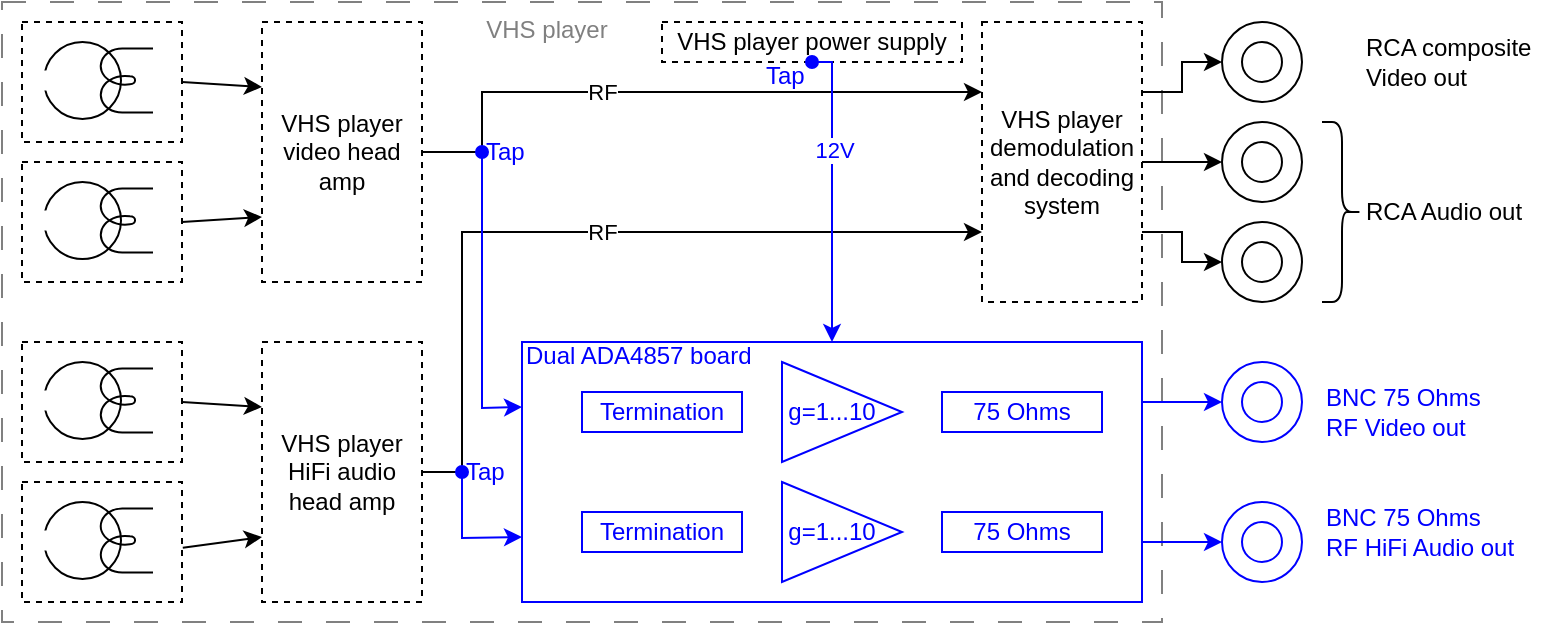 <mxfile version="22.1.2" type="device">
  <diagram name="Page-1" id="p3KQRdxBeXP7UBV915tr">
    <mxGraphModel dx="819" dy="483" grid="1" gridSize="10" guides="1" tooltips="1" connect="1" arrows="1" fold="1" page="1" pageScale="1" pageWidth="3300" pageHeight="2339" math="0" shadow="0">
      <root>
        <mxCell id="0" />
        <mxCell id="SuYl14U67chbm-75RH6X-70" value="player box" style="locked=1;" parent="0" />
        <mxCell id="SuYl14U67chbm-75RH6X-71" value="VHS player" style="rounded=0;whiteSpace=wrap;html=1;fillColor=none;dashed=1;dashPattern=12 12;align=center;verticalAlign=top;spacing=2;spacingTop=0;spacingLeft=-35;fontColor=#808080;strokeColor=#808080;" vertex="1" parent="SuYl14U67chbm-75RH6X-70">
          <mxGeometry x="470" y="310" width="580" height="310" as="geometry" />
        </mxCell>
        <mxCell id="1" style="" parent="0" />
        <mxCell id="SuYl14U67chbm-75RH6X-34" value="Dual ADA4857 board" style="rounded=0;whiteSpace=wrap;html=1;strokeColor=#0000FF;align=left;verticalAlign=top;spacingTop=-7;fontColor=#0000FF;" vertex="1" parent="1">
          <mxGeometry x="730" y="480" width="310" height="130" as="geometry" />
        </mxCell>
        <mxCell id="SuYl14U67chbm-75RH6X-6" value="" style="group" vertex="1" connectable="0" parent="1">
          <mxGeometry x="480" y="320" width="80" height="60" as="geometry" />
        </mxCell>
        <mxCell id="SuYl14U67chbm-75RH6X-2" value="" style="ellipse;whiteSpace=wrap;html=1;aspect=fixed;container=0;" vertex="1" parent="SuYl14U67chbm-75RH6X-6">
          <mxGeometry x="11" y="10" width="38.5" height="38.5" as="geometry" />
        </mxCell>
        <mxCell id="SuYl14U67chbm-75RH6X-3" value="" style="pointerEvents=1;verticalLabelPosition=bottom;shadow=0;dashed=0;align=center;html=1;verticalAlign=top;shape=mxgraph.electrical.inductors.half_inductor;rotation=-90;container=0;" vertex="1" parent="SuYl14U67chbm-75RH6X-6">
          <mxGeometry x="34.5" y="14.25" width="32" height="30" as="geometry" />
        </mxCell>
        <mxCell id="SuYl14U67chbm-75RH6X-4" value="" style="rounded=0;whiteSpace=wrap;html=1;strokeColor=none;container=0;" vertex="1" parent="SuYl14U67chbm-75RH6X-6">
          <mxGeometry x="1" y="24.25" width="30" height="10" as="geometry" />
        </mxCell>
        <mxCell id="SuYl14U67chbm-75RH6X-5" value="" style="rounded=0;whiteSpace=wrap;html=1;fillColor=none;align=left;verticalAlign=top;dashed=1;spacing=2;spacingTop=-6;" vertex="1" parent="SuYl14U67chbm-75RH6X-6">
          <mxGeometry width="80" height="60" as="geometry" />
        </mxCell>
        <mxCell id="SuYl14U67chbm-75RH6X-7" value="" style="group" vertex="1" connectable="0" parent="1">
          <mxGeometry x="480" y="390" width="80" height="60" as="geometry" />
        </mxCell>
        <mxCell id="SuYl14U67chbm-75RH6X-8" value="" style="ellipse;whiteSpace=wrap;html=1;aspect=fixed;container=0;" vertex="1" parent="SuYl14U67chbm-75RH6X-7">
          <mxGeometry x="11" y="10" width="38.5" height="38.5" as="geometry" />
        </mxCell>
        <mxCell id="SuYl14U67chbm-75RH6X-9" value="" style="pointerEvents=1;verticalLabelPosition=bottom;shadow=0;dashed=0;align=center;html=1;verticalAlign=top;shape=mxgraph.electrical.inductors.half_inductor;rotation=-90;container=0;" vertex="1" parent="SuYl14U67chbm-75RH6X-7">
          <mxGeometry x="34.5" y="14.25" width="32" height="30" as="geometry" />
        </mxCell>
        <mxCell id="SuYl14U67chbm-75RH6X-10" value="" style="rounded=0;whiteSpace=wrap;html=1;strokeColor=none;container=0;" vertex="1" parent="SuYl14U67chbm-75RH6X-7">
          <mxGeometry x="1" y="24.25" width="30" height="10" as="geometry" />
        </mxCell>
        <mxCell id="SuYl14U67chbm-75RH6X-11" value="" style="rounded=0;whiteSpace=wrap;html=1;fillColor=none;align=left;verticalAlign=top;dashed=1;spacing=2;spacingTop=-6;" vertex="1" parent="SuYl14U67chbm-75RH6X-7">
          <mxGeometry width="80" height="60" as="geometry" />
        </mxCell>
        <mxCell id="SuYl14U67chbm-75RH6X-12" value="" style="group" vertex="1" connectable="0" parent="1">
          <mxGeometry x="480" y="480" width="80" height="60" as="geometry" />
        </mxCell>
        <mxCell id="SuYl14U67chbm-75RH6X-13" value="" style="ellipse;whiteSpace=wrap;html=1;aspect=fixed;container=0;" vertex="1" parent="SuYl14U67chbm-75RH6X-12">
          <mxGeometry x="11" y="10" width="38.5" height="38.5" as="geometry" />
        </mxCell>
        <mxCell id="SuYl14U67chbm-75RH6X-14" value="" style="pointerEvents=1;verticalLabelPosition=bottom;shadow=0;dashed=0;align=center;html=1;verticalAlign=top;shape=mxgraph.electrical.inductors.half_inductor;rotation=-90;container=0;" vertex="1" parent="SuYl14U67chbm-75RH6X-12">
          <mxGeometry x="34.5" y="14.25" width="32" height="30" as="geometry" />
        </mxCell>
        <mxCell id="SuYl14U67chbm-75RH6X-15" value="" style="rounded=0;whiteSpace=wrap;html=1;strokeColor=none;container=0;" vertex="1" parent="SuYl14U67chbm-75RH6X-12">
          <mxGeometry x="1" y="24.25" width="30" height="10" as="geometry" />
        </mxCell>
        <mxCell id="SuYl14U67chbm-75RH6X-16" value="" style="rounded=0;whiteSpace=wrap;html=1;fillColor=none;align=left;verticalAlign=top;dashed=1;spacing=2;spacingTop=-6;" vertex="1" parent="SuYl14U67chbm-75RH6X-12">
          <mxGeometry width="80" height="60" as="geometry" />
        </mxCell>
        <mxCell id="SuYl14U67chbm-75RH6X-17" value="" style="group" vertex="1" connectable="0" parent="1">
          <mxGeometry x="480" y="550" width="80" height="60" as="geometry" />
        </mxCell>
        <mxCell id="SuYl14U67chbm-75RH6X-18" value="" style="ellipse;whiteSpace=wrap;html=1;aspect=fixed;container=0;" vertex="1" parent="SuYl14U67chbm-75RH6X-17">
          <mxGeometry x="11" y="10" width="38.5" height="38.5" as="geometry" />
        </mxCell>
        <mxCell id="SuYl14U67chbm-75RH6X-19" value="" style="pointerEvents=1;verticalLabelPosition=bottom;shadow=0;dashed=0;align=center;html=1;verticalAlign=top;shape=mxgraph.electrical.inductors.half_inductor;rotation=-90;container=0;" vertex="1" parent="SuYl14U67chbm-75RH6X-17">
          <mxGeometry x="34.5" y="14.25" width="32" height="30" as="geometry" />
        </mxCell>
        <mxCell id="SuYl14U67chbm-75RH6X-20" value="" style="rounded=0;whiteSpace=wrap;html=1;strokeColor=none;container=0;" vertex="1" parent="SuYl14U67chbm-75RH6X-17">
          <mxGeometry x="1" y="24.25" width="30" height="10" as="geometry" />
        </mxCell>
        <mxCell id="SuYl14U67chbm-75RH6X-21" value="" style="rounded=0;whiteSpace=wrap;html=1;fillColor=none;align=left;verticalAlign=top;dashed=1;spacing=2;spacingTop=-6;" vertex="1" parent="SuYl14U67chbm-75RH6X-17">
          <mxGeometry width="80" height="60" as="geometry" />
        </mxCell>
        <mxCell id="SuYl14U67chbm-75RH6X-22" value="VHS player&lt;br&gt;video head amp" style="rounded=0;whiteSpace=wrap;html=1;dashed=1;" vertex="1" parent="1">
          <mxGeometry x="600" y="320" width="80" height="130" as="geometry" />
        </mxCell>
        <mxCell id="SuYl14U67chbm-75RH6X-23" value="VHS player&lt;br&gt;HiFi audio head amp" style="rounded=0;whiteSpace=wrap;html=1;dashed=1;" vertex="1" parent="1">
          <mxGeometry x="600" y="480" width="80" height="130" as="geometry" />
        </mxCell>
        <mxCell id="SuYl14U67chbm-75RH6X-24" value="VHS player&lt;br&gt;demodulation and decoding system" style="rounded=0;whiteSpace=wrap;html=1;dashed=1;" vertex="1" parent="1">
          <mxGeometry x="960" y="320" width="80" height="140" as="geometry" />
        </mxCell>
        <mxCell id="SuYl14U67chbm-75RH6X-25" value="VHS player power supply" style="rounded=0;whiteSpace=wrap;html=1;dashed=1;" vertex="1" parent="1">
          <mxGeometry x="800" y="320" width="150" height="20" as="geometry" />
        </mxCell>
        <mxCell id="SuYl14U67chbm-75RH6X-28" value="" style="endArrow=classic;html=1;rounded=0;exitX=1;exitY=0.5;exitDx=0;exitDy=0;entryX=0;entryY=0.25;entryDx=0;entryDy=0;" edge="1" parent="1" source="SuYl14U67chbm-75RH6X-5" target="SuYl14U67chbm-75RH6X-22">
          <mxGeometry width="50" height="50" relative="1" as="geometry">
            <mxPoint x="640" y="500" as="sourcePoint" />
            <mxPoint x="690" y="450" as="targetPoint" />
          </mxGeometry>
        </mxCell>
        <mxCell id="SuYl14U67chbm-75RH6X-29" value="" style="endArrow=classic;html=1;rounded=0;exitX=1;exitY=0.5;exitDx=0;exitDy=0;entryX=0;entryY=0.75;entryDx=0;entryDy=0;" edge="1" parent="1" source="SuYl14U67chbm-75RH6X-11" target="SuYl14U67chbm-75RH6X-22">
          <mxGeometry width="50" height="50" relative="1" as="geometry">
            <mxPoint x="640" y="500" as="sourcePoint" />
            <mxPoint x="690" y="450" as="targetPoint" />
          </mxGeometry>
        </mxCell>
        <mxCell id="SuYl14U67chbm-75RH6X-30" value="" style="endArrow=classic;html=1;rounded=0;exitX=1;exitY=0.5;exitDx=0;exitDy=0;entryX=0;entryY=0.25;entryDx=0;entryDy=0;" edge="1" parent="1" source="SuYl14U67chbm-75RH6X-16" target="SuYl14U67chbm-75RH6X-23">
          <mxGeometry width="50" height="50" relative="1" as="geometry">
            <mxPoint x="640" y="500" as="sourcePoint" />
            <mxPoint x="690" y="450" as="targetPoint" />
          </mxGeometry>
        </mxCell>
        <mxCell id="SuYl14U67chbm-75RH6X-31" value="" style="endArrow=classic;html=1;rounded=0;exitX=1.005;exitY=0.547;exitDx=0;exitDy=0;exitPerimeter=0;entryX=0;entryY=0.75;entryDx=0;entryDy=0;" edge="1" parent="1" source="SuYl14U67chbm-75RH6X-21" target="SuYl14U67chbm-75RH6X-23">
          <mxGeometry width="50" height="50" relative="1" as="geometry">
            <mxPoint x="640" y="500" as="sourcePoint" />
            <mxPoint x="690" y="450" as="targetPoint" />
          </mxGeometry>
        </mxCell>
        <mxCell id="SuYl14U67chbm-75RH6X-32" value="RF" style="endArrow=classic;html=1;rounded=0;exitX=1;exitY=0.5;exitDx=0;exitDy=0;entryX=0;entryY=0.25;entryDx=0;entryDy=0;" edge="1" parent="1" source="SuYl14U67chbm-75RH6X-22" target="SuYl14U67chbm-75RH6X-24">
          <mxGeometry x="-0.226" width="50" height="50" relative="1" as="geometry">
            <mxPoint x="740" y="480" as="sourcePoint" />
            <mxPoint x="790" y="430" as="targetPoint" />
            <Array as="points">
              <mxPoint x="710" y="385" />
              <mxPoint x="710" y="355" />
            </Array>
            <mxPoint as="offset" />
          </mxGeometry>
        </mxCell>
        <mxCell id="SuYl14U67chbm-75RH6X-33" value="RF" style="endArrow=classic;html=1;rounded=0;exitX=1;exitY=0.5;exitDx=0;exitDy=0;entryX=0;entryY=0.75;entryDx=0;entryDy=0;" edge="1" parent="1" source="SuYl14U67chbm-75RH6X-23" target="SuYl14U67chbm-75RH6X-24">
          <mxGeometry x="0.05" width="50" height="50" relative="1" as="geometry">
            <mxPoint x="740" y="480" as="sourcePoint" />
            <mxPoint x="790" y="430" as="targetPoint" />
            <Array as="points">
              <mxPoint x="700" y="545" />
              <mxPoint x="700" y="425" />
            </Array>
            <mxPoint as="offset" />
          </mxGeometry>
        </mxCell>
        <mxCell id="SuYl14U67chbm-75RH6X-35" value="" style="endArrow=classic;html=1;rounded=0;entryX=0;entryY=0.75;entryDx=0;entryDy=0;strokeColor=#0000FF;startArrow=oval;startFill=1;" edge="1" parent="1" target="SuYl14U67chbm-75RH6X-34">
          <mxGeometry width="50" height="50" relative="1" as="geometry">
            <mxPoint x="700" y="545" as="sourcePoint" />
            <mxPoint x="890" y="470" as="targetPoint" />
            <Array as="points">
              <mxPoint x="700" y="578" />
            </Array>
          </mxGeometry>
        </mxCell>
        <mxCell id="SuYl14U67chbm-75RH6X-36" value="" style="endArrow=classic;html=1;rounded=0;entryX=0;entryY=0.25;entryDx=0;entryDy=0;strokeColor=#0000FF;startArrow=oval;startFill=1;" edge="1" parent="1" target="SuYl14U67chbm-75RH6X-34">
          <mxGeometry width="50" height="50" relative="1" as="geometry">
            <mxPoint x="710" y="385" as="sourcePoint" />
            <mxPoint x="890" y="470" as="targetPoint" />
            <Array as="points">
              <mxPoint x="710" y="513" />
            </Array>
          </mxGeometry>
        </mxCell>
        <mxCell id="SuYl14U67chbm-75RH6X-37" value="12V" style="endArrow=classic;html=1;rounded=0;exitX=0.5;exitY=1;exitDx=0;exitDy=0;entryX=0.5;entryY=0;entryDx=0;entryDy=0;strokeColor=#0000FF;fontColor=#0000FF;startArrow=oval;startFill=1;" edge="1" parent="1" source="SuYl14U67chbm-75RH6X-25" target="SuYl14U67chbm-75RH6X-34">
          <mxGeometry x="-0.284" y="1" width="50" height="50" relative="1" as="geometry">
            <mxPoint x="800" y="530" as="sourcePoint" />
            <mxPoint x="850" y="480" as="targetPoint" />
            <Array as="points">
              <mxPoint x="885" y="340" />
            </Array>
            <mxPoint as="offset" />
          </mxGeometry>
        </mxCell>
        <mxCell id="SuYl14U67chbm-75RH6X-38" value="g=1...10&amp;nbsp; &amp;nbsp;" style="triangle;whiteSpace=wrap;html=1;strokeColor=#0000FF;fontColor=#0000FF;" vertex="1" parent="1">
          <mxGeometry x="860" y="490" width="60" height="50" as="geometry" />
        </mxCell>
        <mxCell id="SuYl14U67chbm-75RH6X-42" value="Termination" style="rounded=0;whiteSpace=wrap;html=1;strokeColor=#0000FF;fontColor=#0000FF;" vertex="1" parent="1">
          <mxGeometry x="760" y="505" width="80" height="20" as="geometry" />
        </mxCell>
        <mxCell id="SuYl14U67chbm-75RH6X-43" value="Termination" style="rounded=0;whiteSpace=wrap;html=1;strokeColor=#0000FF;fontColor=#0000FF;" vertex="1" parent="1">
          <mxGeometry x="760" y="565" width="80" height="20" as="geometry" />
        </mxCell>
        <mxCell id="SuYl14U67chbm-75RH6X-44" value="g=1...10&amp;nbsp; &amp;nbsp;" style="triangle;whiteSpace=wrap;html=1;strokeColor=#0000FF;fontColor=#0000FF;" vertex="1" parent="1">
          <mxGeometry x="860" y="550" width="60" height="50" as="geometry" />
        </mxCell>
        <mxCell id="SuYl14U67chbm-75RH6X-45" value="75 Ohms" style="rounded=0;whiteSpace=wrap;html=1;strokeColor=#0000FF;fontColor=#0000FF;" vertex="1" parent="1">
          <mxGeometry x="940" y="505" width="80" height="20" as="geometry" />
        </mxCell>
        <mxCell id="SuYl14U67chbm-75RH6X-46" value="75 Ohms" style="rounded=0;whiteSpace=wrap;html=1;strokeColor=#0000FF;fontColor=#0000FF;" vertex="1" parent="1">
          <mxGeometry x="940" y="565" width="80" height="20" as="geometry" />
        </mxCell>
        <mxCell id="SuYl14U67chbm-75RH6X-48" value="" style="ellipse;whiteSpace=wrap;html=1;aspect=fixed;" vertex="1" parent="1">
          <mxGeometry x="1080" y="320" width="40" height="40" as="geometry" />
        </mxCell>
        <mxCell id="SuYl14U67chbm-75RH6X-49" value="" style="ellipse;whiteSpace=wrap;html=1;aspect=fixed;" vertex="1" parent="1">
          <mxGeometry x="1080" y="370" width="40" height="40" as="geometry" />
        </mxCell>
        <mxCell id="SuYl14U67chbm-75RH6X-50" value="" style="ellipse;whiteSpace=wrap;html=1;aspect=fixed;" vertex="1" parent="1">
          <mxGeometry x="1080" y="420" width="40" height="40" as="geometry" />
        </mxCell>
        <mxCell id="SuYl14U67chbm-75RH6X-51" value="" style="ellipse;whiteSpace=wrap;html=1;aspect=fixed;" vertex="1" parent="1">
          <mxGeometry x="1090" y="330" width="20" height="20" as="geometry" />
        </mxCell>
        <mxCell id="SuYl14U67chbm-75RH6X-52" value="" style="ellipse;whiteSpace=wrap;html=1;aspect=fixed;" vertex="1" parent="1">
          <mxGeometry x="1090" y="380" width="20" height="20" as="geometry" />
        </mxCell>
        <mxCell id="SuYl14U67chbm-75RH6X-53" value="" style="ellipse;whiteSpace=wrap;html=1;aspect=fixed;" vertex="1" parent="1">
          <mxGeometry x="1090" y="430" width="20" height="20" as="geometry" />
        </mxCell>
        <mxCell id="SuYl14U67chbm-75RH6X-54" value="" style="endArrow=classic;html=1;rounded=0;exitX=1;exitY=0.25;exitDx=0;exitDy=0;entryX=0;entryY=0.5;entryDx=0;entryDy=0;" edge="1" parent="1" source="SuYl14U67chbm-75RH6X-24" target="SuYl14U67chbm-75RH6X-48">
          <mxGeometry width="50" height="50" relative="1" as="geometry">
            <mxPoint x="1070" y="400" as="sourcePoint" />
            <mxPoint x="1120" y="350" as="targetPoint" />
            <Array as="points">
              <mxPoint x="1060" y="355" />
              <mxPoint x="1060" y="340" />
            </Array>
          </mxGeometry>
        </mxCell>
        <mxCell id="SuYl14U67chbm-75RH6X-55" value="" style="endArrow=classic;html=1;rounded=0;exitX=1;exitY=0.5;exitDx=0;exitDy=0;entryX=0;entryY=0.5;entryDx=0;entryDy=0;" edge="1" parent="1" source="SuYl14U67chbm-75RH6X-24" target="SuYl14U67chbm-75RH6X-49">
          <mxGeometry width="50" height="50" relative="1" as="geometry">
            <mxPoint x="1050" y="395" as="sourcePoint" />
            <mxPoint x="1090" y="380" as="targetPoint" />
            <Array as="points" />
          </mxGeometry>
        </mxCell>
        <mxCell id="SuYl14U67chbm-75RH6X-56" value="" style="endArrow=classic;html=1;rounded=0;exitX=1;exitY=0.75;exitDx=0;exitDy=0;entryX=0;entryY=0.5;entryDx=0;entryDy=0;" edge="1" parent="1" source="SuYl14U67chbm-75RH6X-24" target="SuYl14U67chbm-75RH6X-50">
          <mxGeometry width="50" height="50" relative="1" as="geometry">
            <mxPoint x="1050" y="400" as="sourcePoint" />
            <mxPoint x="1100" y="390" as="targetPoint" />
            <Array as="points">
              <mxPoint x="1060" y="425" />
              <mxPoint x="1060" y="440" />
            </Array>
          </mxGeometry>
        </mxCell>
        <mxCell id="SuYl14U67chbm-75RH6X-57" value="RCA composite&lt;br&gt;Video out" style="text;html=1;strokeColor=none;fillColor=none;align=left;verticalAlign=middle;whiteSpace=wrap;rounded=0;" vertex="1" parent="1">
          <mxGeometry x="1150" y="320" width="90" height="40" as="geometry" />
        </mxCell>
        <mxCell id="SuYl14U67chbm-75RH6X-59" value="RCA Audio out" style="text;html=1;strokeColor=none;fillColor=none;align=left;verticalAlign=middle;whiteSpace=wrap;rounded=0;" vertex="1" parent="1">
          <mxGeometry x="1150" y="395" width="90" height="40" as="geometry" />
        </mxCell>
        <mxCell id="SuYl14U67chbm-75RH6X-60" value="" style="shape=curlyBracket;whiteSpace=wrap;html=1;rounded=1;flipH=1;labelPosition=right;verticalLabelPosition=middle;align=left;verticalAlign=middle;" vertex="1" parent="1">
          <mxGeometry x="1130" y="370" width="20" height="90" as="geometry" />
        </mxCell>
        <mxCell id="SuYl14U67chbm-75RH6X-61" value="" style="ellipse;whiteSpace=wrap;html=1;aspect=fixed;strokeColor=#0000FF;" vertex="1" parent="1">
          <mxGeometry x="1080" y="490" width="40" height="40" as="geometry" />
        </mxCell>
        <mxCell id="SuYl14U67chbm-75RH6X-62" value="" style="ellipse;whiteSpace=wrap;html=1;aspect=fixed;strokeColor=#0000FF;" vertex="1" parent="1">
          <mxGeometry x="1090" y="500" width="20" height="20" as="geometry" />
        </mxCell>
        <mxCell id="SuYl14U67chbm-75RH6X-63" value="" style="ellipse;whiteSpace=wrap;html=1;aspect=fixed;strokeColor=#0000FF;" vertex="1" parent="1">
          <mxGeometry x="1080" y="560" width="40" height="40" as="geometry" />
        </mxCell>
        <mxCell id="SuYl14U67chbm-75RH6X-64" value="" style="ellipse;whiteSpace=wrap;html=1;aspect=fixed;strokeColor=#0000FF;" vertex="1" parent="1">
          <mxGeometry x="1090" y="570" width="20" height="20" as="geometry" />
        </mxCell>
        <mxCell id="SuYl14U67chbm-75RH6X-65" value="" style="endArrow=classic;html=1;rounded=0;exitX=1;exitY=0.25;exitDx=0;exitDy=0;entryX=0;entryY=0.5;entryDx=0;entryDy=0;strokeColor=#0000FF;" edge="1" parent="1" source="SuYl14U67chbm-75RH6X-34" target="SuYl14U67chbm-75RH6X-61">
          <mxGeometry width="50" height="50" relative="1" as="geometry">
            <mxPoint x="1180" y="535" as="sourcePoint" />
            <mxPoint x="1230" y="485" as="targetPoint" />
            <Array as="points">
              <mxPoint x="1040" y="510" />
            </Array>
          </mxGeometry>
        </mxCell>
        <mxCell id="SuYl14U67chbm-75RH6X-66" value="" style="endArrow=classic;html=1;rounded=0;exitX=1;exitY=0.75;exitDx=0;exitDy=0;entryX=0;entryY=0.5;entryDx=0;entryDy=0;strokeColor=#0000FF;" edge="1" parent="1" source="SuYl14U67chbm-75RH6X-34" target="SuYl14U67chbm-75RH6X-63">
          <mxGeometry width="50" height="50" relative="1" as="geometry">
            <mxPoint x="1050" y="523" as="sourcePoint" />
            <mxPoint x="1090" y="525" as="targetPoint" />
            <Array as="points">
              <mxPoint x="1040" y="580" />
            </Array>
          </mxGeometry>
        </mxCell>
        <mxCell id="SuYl14U67chbm-75RH6X-67" value="BNC 75 Ohms&lt;br&gt;RF Video out" style="text;html=1;strokeColor=none;fillColor=none;align=left;verticalAlign=middle;whiteSpace=wrap;rounded=0;fontColor=#0000FF;" vertex="1" parent="1">
          <mxGeometry x="1130" y="490" width="110" height="50" as="geometry" />
        </mxCell>
        <mxCell id="SuYl14U67chbm-75RH6X-68" value="BNC 75 Ohms&lt;br&gt;RF HiFi Audio out" style="text;html=1;strokeColor=none;fillColor=none;align=left;verticalAlign=middle;whiteSpace=wrap;rounded=0;fontColor=#0000FF;" vertex="1" parent="1">
          <mxGeometry x="1130" y="550" width="110" height="50" as="geometry" />
        </mxCell>
        <mxCell id="SuYl14U67chbm-75RH6X-72" value="Tap" style="text;html=1;strokeColor=none;fillColor=none;align=left;verticalAlign=middle;whiteSpace=wrap;rounded=0;fontColor=#0000FF;" vertex="1" parent="1">
          <mxGeometry x="710" y="380" width="40" height="10" as="geometry" />
        </mxCell>
        <mxCell id="SuYl14U67chbm-75RH6X-73" value="Tap" style="text;html=1;strokeColor=none;fillColor=none;align=left;verticalAlign=middle;whiteSpace=wrap;rounded=0;fontColor=#0000FF;" vertex="1" parent="1">
          <mxGeometry x="700" y="540" width="40" height="10" as="geometry" />
        </mxCell>
        <mxCell id="SuYl14U67chbm-75RH6X-74" value="Tap" style="text;html=1;strokeColor=none;fillColor=none;align=left;verticalAlign=top;whiteSpace=wrap;rounded=0;fontColor=#0000FF;spacingTop=-7;" vertex="1" parent="1">
          <mxGeometry x="850" y="340" width="40" height="10" as="geometry" />
        </mxCell>
      </root>
    </mxGraphModel>
  </diagram>
</mxfile>
